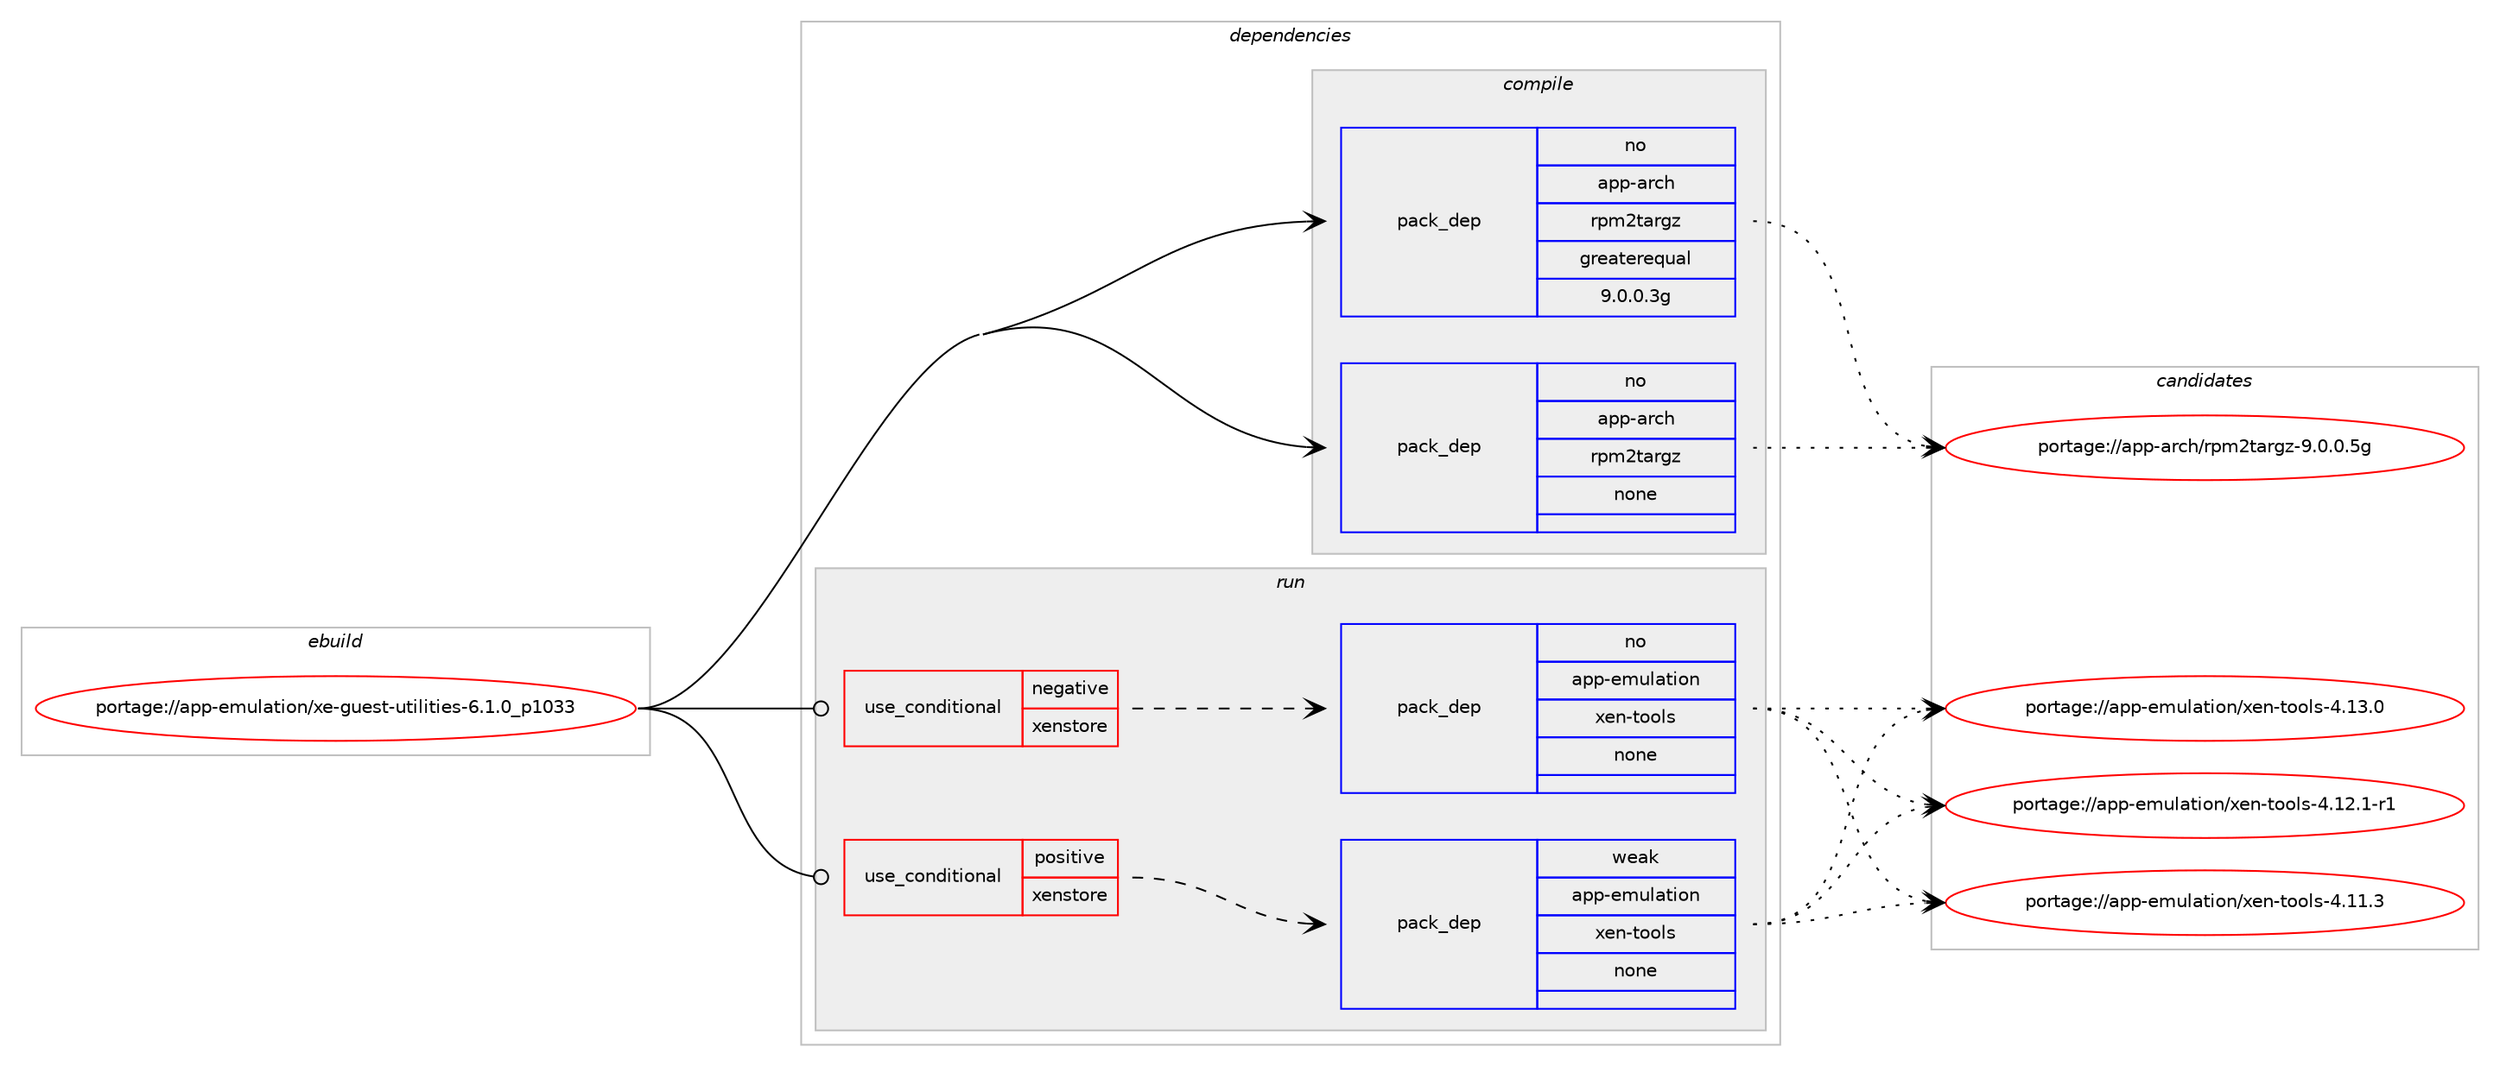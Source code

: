 digraph prolog {

# *************
# Graph options
# *************

newrank=true;
concentrate=true;
compound=true;
graph [rankdir=LR,fontname=Helvetica,fontsize=10,ranksep=1.5];#, ranksep=2.5, nodesep=0.2];
edge  [arrowhead=vee];
node  [fontname=Helvetica,fontsize=10];

# **********
# The ebuild
# **********

subgraph cluster_leftcol {
color=gray;
label=<<i>ebuild</i>>;
id [label="portage://app-emulation/xe-guest-utilities-6.1.0_p1033", color=red, width=4, href="../app-emulation/xe-guest-utilities-6.1.0_p1033.svg"];
}

# ****************
# The dependencies
# ****************

subgraph cluster_midcol {
color=gray;
label=<<i>dependencies</i>>;
subgraph cluster_compile {
fillcolor="#eeeeee";
style=filled;
label=<<i>compile</i>>;
subgraph pack467161 {
dependency620909 [label=<<TABLE BORDER="0" CELLBORDER="1" CELLSPACING="0" CELLPADDING="4" WIDTH="220"><TR><TD ROWSPAN="6" CELLPADDING="30">pack_dep</TD></TR><TR><TD WIDTH="110">no</TD></TR><TR><TD>app-arch</TD></TR><TR><TD>rpm2targz</TD></TR><TR><TD>greaterequal</TD></TR><TR><TD>9.0.0.3g</TD></TR></TABLE>>, shape=none, color=blue];
}
id:e -> dependency620909:w [weight=20,style="solid",arrowhead="vee"];
subgraph pack467162 {
dependency620910 [label=<<TABLE BORDER="0" CELLBORDER="1" CELLSPACING="0" CELLPADDING="4" WIDTH="220"><TR><TD ROWSPAN="6" CELLPADDING="30">pack_dep</TD></TR><TR><TD WIDTH="110">no</TD></TR><TR><TD>app-arch</TD></TR><TR><TD>rpm2targz</TD></TR><TR><TD>none</TD></TR><TR><TD></TD></TR></TABLE>>, shape=none, color=blue];
}
id:e -> dependency620910:w [weight=20,style="solid",arrowhead="vee"];
}
subgraph cluster_compileandrun {
fillcolor="#eeeeee";
style=filled;
label=<<i>compile and run</i>>;
}
subgraph cluster_run {
fillcolor="#eeeeee";
style=filled;
label=<<i>run</i>>;
subgraph cond145417 {
dependency620911 [label=<<TABLE BORDER="0" CELLBORDER="1" CELLSPACING="0" CELLPADDING="4"><TR><TD ROWSPAN="3" CELLPADDING="10">use_conditional</TD></TR><TR><TD>negative</TD></TR><TR><TD>xenstore</TD></TR></TABLE>>, shape=none, color=red];
subgraph pack467163 {
dependency620912 [label=<<TABLE BORDER="0" CELLBORDER="1" CELLSPACING="0" CELLPADDING="4" WIDTH="220"><TR><TD ROWSPAN="6" CELLPADDING="30">pack_dep</TD></TR><TR><TD WIDTH="110">no</TD></TR><TR><TD>app-emulation</TD></TR><TR><TD>xen-tools</TD></TR><TR><TD>none</TD></TR><TR><TD></TD></TR></TABLE>>, shape=none, color=blue];
}
dependency620911:e -> dependency620912:w [weight=20,style="dashed",arrowhead="vee"];
}
id:e -> dependency620911:w [weight=20,style="solid",arrowhead="odot"];
subgraph cond145418 {
dependency620913 [label=<<TABLE BORDER="0" CELLBORDER="1" CELLSPACING="0" CELLPADDING="4"><TR><TD ROWSPAN="3" CELLPADDING="10">use_conditional</TD></TR><TR><TD>positive</TD></TR><TR><TD>xenstore</TD></TR></TABLE>>, shape=none, color=red];
subgraph pack467164 {
dependency620914 [label=<<TABLE BORDER="0" CELLBORDER="1" CELLSPACING="0" CELLPADDING="4" WIDTH="220"><TR><TD ROWSPAN="6" CELLPADDING="30">pack_dep</TD></TR><TR><TD WIDTH="110">weak</TD></TR><TR><TD>app-emulation</TD></TR><TR><TD>xen-tools</TD></TR><TR><TD>none</TD></TR><TR><TD></TD></TR></TABLE>>, shape=none, color=blue];
}
dependency620913:e -> dependency620914:w [weight=20,style="dashed",arrowhead="vee"];
}
id:e -> dependency620913:w [weight=20,style="solid",arrowhead="odot"];
}
}

# **************
# The candidates
# **************

subgraph cluster_choices {
rank=same;
color=gray;
label=<<i>candidates</i>>;

subgraph choice467161 {
color=black;
nodesep=1;
choice971121124597114991044711411210950116971141031224557464846484653103 [label="portage://app-arch/rpm2targz-9.0.0.5g", color=red, width=4,href="../app-arch/rpm2targz-9.0.0.5g.svg"];
dependency620909:e -> choice971121124597114991044711411210950116971141031224557464846484653103:w [style=dotted,weight="100"];
}
subgraph choice467162 {
color=black;
nodesep=1;
choice971121124597114991044711411210950116971141031224557464846484653103 [label="portage://app-arch/rpm2targz-9.0.0.5g", color=red, width=4,href="../app-arch/rpm2targz-9.0.0.5g.svg"];
dependency620910:e -> choice971121124597114991044711411210950116971141031224557464846484653103:w [style=dotted,weight="100"];
}
subgraph choice467163 {
color=black;
nodesep=1;
choice971121124510110911710897116105111110471201011104511611111110811545524649514648 [label="portage://app-emulation/xen-tools-4.13.0", color=red, width=4,href="../app-emulation/xen-tools-4.13.0.svg"];
choice9711211245101109117108971161051111104712010111045116111111108115455246495046494511449 [label="portage://app-emulation/xen-tools-4.12.1-r1", color=red, width=4,href="../app-emulation/xen-tools-4.12.1-r1.svg"];
choice971121124510110911710897116105111110471201011104511611111110811545524649494651 [label="portage://app-emulation/xen-tools-4.11.3", color=red, width=4,href="../app-emulation/xen-tools-4.11.3.svg"];
dependency620912:e -> choice971121124510110911710897116105111110471201011104511611111110811545524649514648:w [style=dotted,weight="100"];
dependency620912:e -> choice9711211245101109117108971161051111104712010111045116111111108115455246495046494511449:w [style=dotted,weight="100"];
dependency620912:e -> choice971121124510110911710897116105111110471201011104511611111110811545524649494651:w [style=dotted,weight="100"];
}
subgraph choice467164 {
color=black;
nodesep=1;
choice971121124510110911710897116105111110471201011104511611111110811545524649514648 [label="portage://app-emulation/xen-tools-4.13.0", color=red, width=4,href="../app-emulation/xen-tools-4.13.0.svg"];
choice9711211245101109117108971161051111104712010111045116111111108115455246495046494511449 [label="portage://app-emulation/xen-tools-4.12.1-r1", color=red, width=4,href="../app-emulation/xen-tools-4.12.1-r1.svg"];
choice971121124510110911710897116105111110471201011104511611111110811545524649494651 [label="portage://app-emulation/xen-tools-4.11.3", color=red, width=4,href="../app-emulation/xen-tools-4.11.3.svg"];
dependency620914:e -> choice971121124510110911710897116105111110471201011104511611111110811545524649514648:w [style=dotted,weight="100"];
dependency620914:e -> choice9711211245101109117108971161051111104712010111045116111111108115455246495046494511449:w [style=dotted,weight="100"];
dependency620914:e -> choice971121124510110911710897116105111110471201011104511611111110811545524649494651:w [style=dotted,weight="100"];
}
}

}
